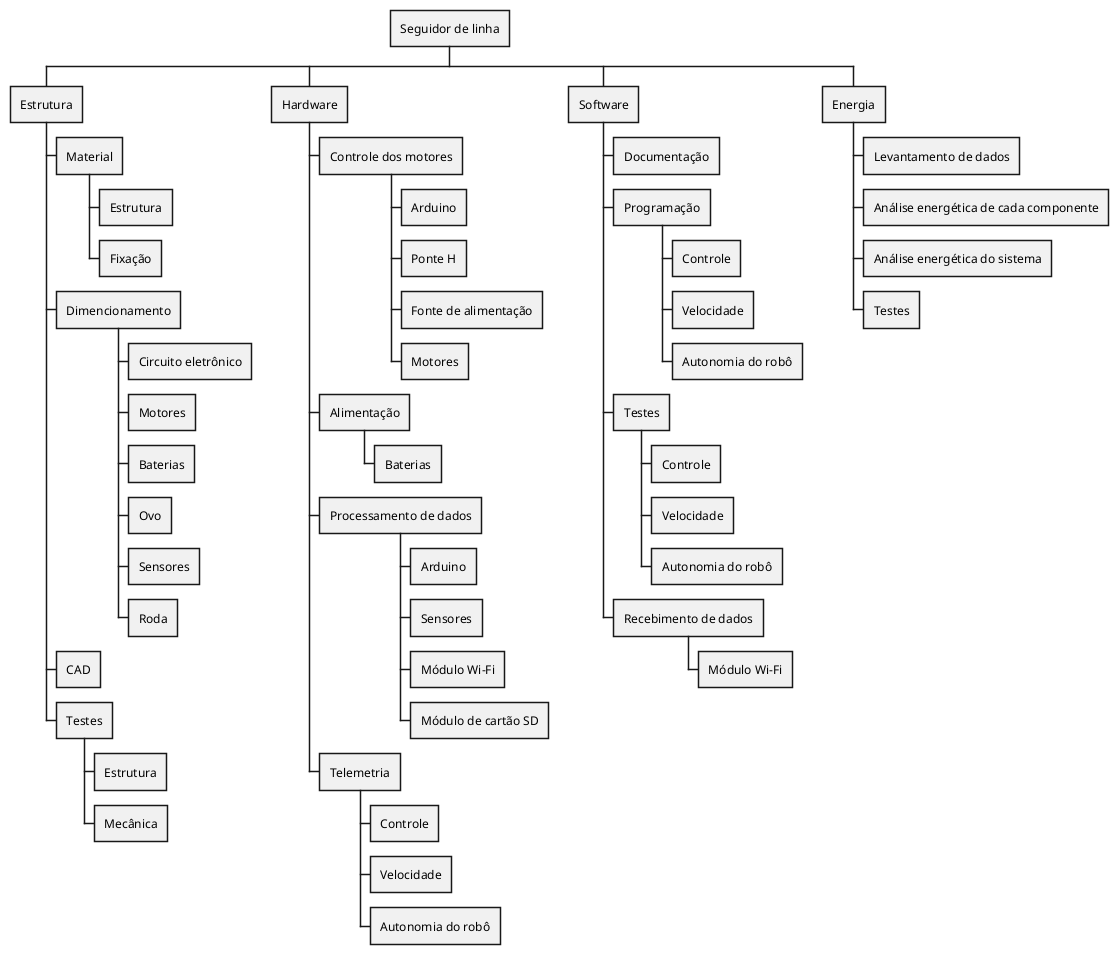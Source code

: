 @startwbs
* Seguidor de linha

** Estrutura
*** Material
**** Estrutura
**** Fixação
*** Dimencionamento
**** Circuito eletrônico
**** Motores
**** Baterias
**** Ovo
**** Sensores
**** Roda
*** CAD
*** Testes
**** Estrutura
**** Mecânica

** Hardware
*** Controle dos motores
**** Arduino
**** Ponte H
**** Fonte de alimentação
**** Motores
*** Alimentação
**** Baterias
*** Processamento de dados
**** Arduino
**** Sensores
**** Módulo Wi-Fi
**** Módulo de cartão SD
*** Telemetria
**** Controle
**** Velocidade
**** Autonomia do robô

** Software
*** Documentação
*** Programação
**** Controle
**** Velocidade
**** Autonomia do robô
*** Testes
**** Controle
**** Velocidade
**** Autonomia do robô
*** Recebimento de dados
**** Módulo Wi-Fi

** Energia
*** Levantamento de dados
*** Análise energética de cada componente
*** Análise energética do sistema
*** Testes
@endwbs
